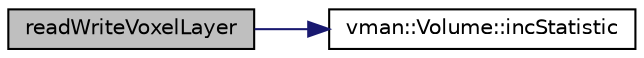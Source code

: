 digraph "readWriteVoxelLayer"
{
  bgcolor="transparent";
  edge [fontname="Helvetica",fontsize="10",labelfontname="Helvetica",labelfontsize="10"];
  node [fontname="Helvetica",fontsize="10",shape=record];
  rankdir="LR";
  Node1 [label="readWriteVoxelLayer",height=0.2,width=0.4,color="black", fillcolor="grey75", style="filled" fontcolor="black"];
  Node1 -> Node2 [color="midnightblue",fontsize="10",style="solid",fontname="Helvetica"];
  Node2 [label="vman::Volume::incStatistic",height=0.2,width=0.4,color="black",URL="$classvman_1_1_volume.html#a00187a23c7f12d948e1da51cac903472",tooltip="Increments a statistic."];
}
